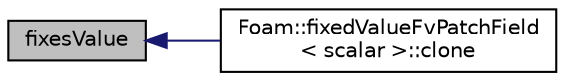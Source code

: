 digraph "fixesValue"
{
  bgcolor="transparent";
  edge [fontname="Helvetica",fontsize="10",labelfontname="Helvetica",labelfontsize="10"];
  node [fontname="Helvetica",fontsize="10",shape=record];
  rankdir="LR";
  Node20 [label="fixesValue",height=0.2,width=0.4,color="black", fillcolor="grey75", style="filled", fontcolor="black"];
  Node20 -> Node21 [dir="back",color="midnightblue",fontsize="10",style="solid",fontname="Helvetica"];
  Node21 [label="Foam::fixedValueFvPatchField\l\< scalar \>::clone",height=0.2,width=0.4,color="black",URL="$a22781.html#a6dfbb046cc414bcb0ee27a1646815537",tooltip="Construct and return a clone setting internal field reference. "];
}

